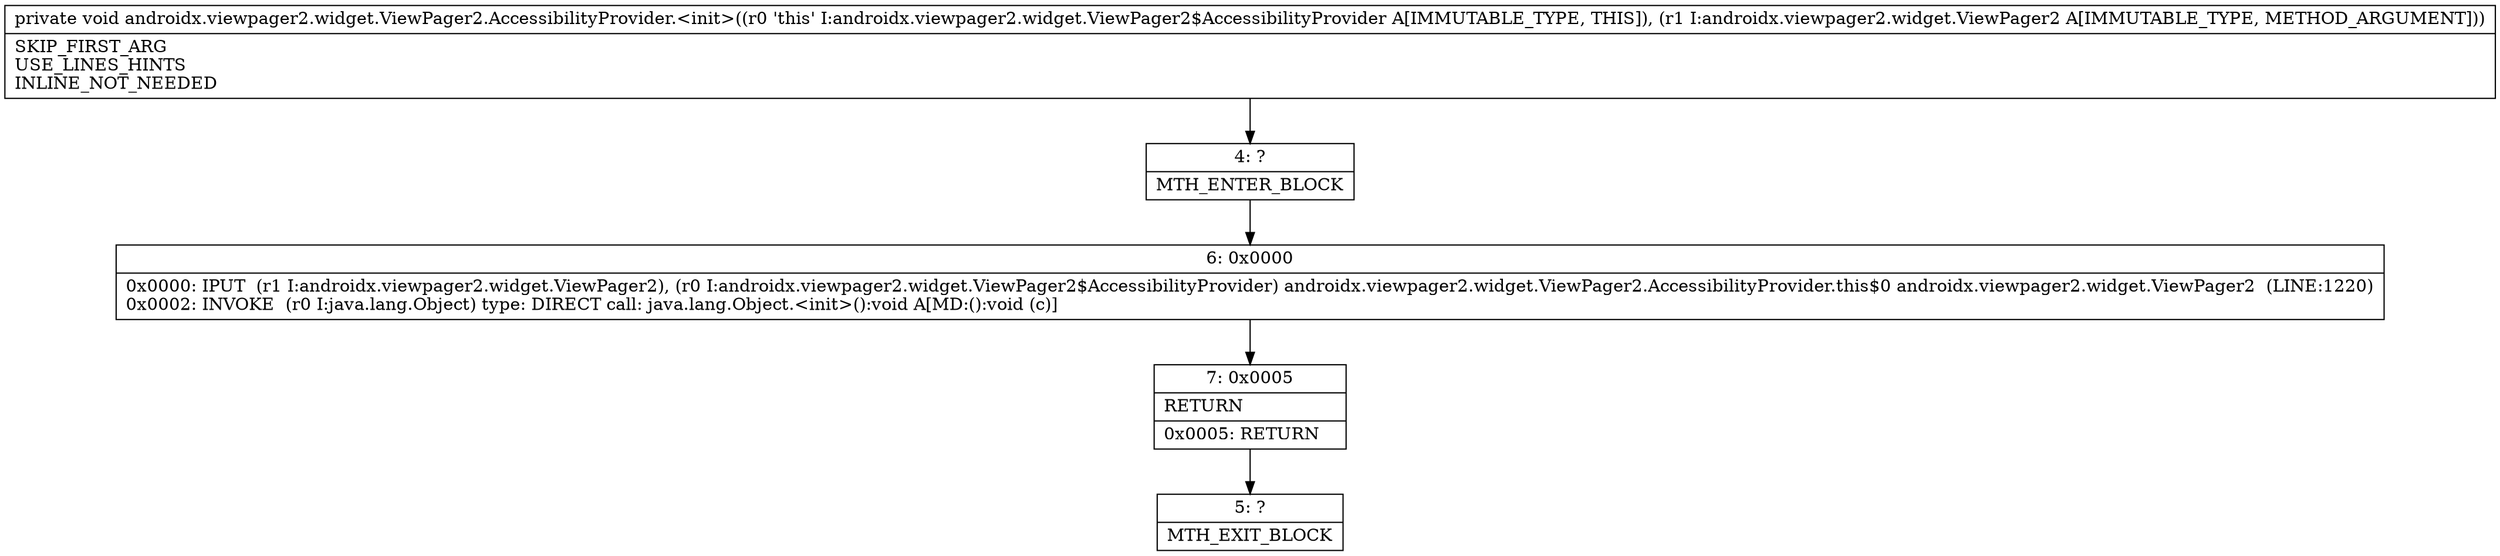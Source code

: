 digraph "CFG forandroidx.viewpager2.widget.ViewPager2.AccessibilityProvider.\<init\>(Landroidx\/viewpager2\/widget\/ViewPager2;)V" {
Node_4 [shape=record,label="{4\:\ ?|MTH_ENTER_BLOCK\l}"];
Node_6 [shape=record,label="{6\:\ 0x0000|0x0000: IPUT  (r1 I:androidx.viewpager2.widget.ViewPager2), (r0 I:androidx.viewpager2.widget.ViewPager2$AccessibilityProvider) androidx.viewpager2.widget.ViewPager2.AccessibilityProvider.this$0 androidx.viewpager2.widget.ViewPager2  (LINE:1220)\l0x0002: INVOKE  (r0 I:java.lang.Object) type: DIRECT call: java.lang.Object.\<init\>():void A[MD:():void (c)]\l}"];
Node_7 [shape=record,label="{7\:\ 0x0005|RETURN\l|0x0005: RETURN   \l}"];
Node_5 [shape=record,label="{5\:\ ?|MTH_EXIT_BLOCK\l}"];
MethodNode[shape=record,label="{private void androidx.viewpager2.widget.ViewPager2.AccessibilityProvider.\<init\>((r0 'this' I:androidx.viewpager2.widget.ViewPager2$AccessibilityProvider A[IMMUTABLE_TYPE, THIS]), (r1 I:androidx.viewpager2.widget.ViewPager2 A[IMMUTABLE_TYPE, METHOD_ARGUMENT]))  | SKIP_FIRST_ARG\lUSE_LINES_HINTS\lINLINE_NOT_NEEDED\l}"];
MethodNode -> Node_4;Node_4 -> Node_6;
Node_6 -> Node_7;
Node_7 -> Node_5;
}

